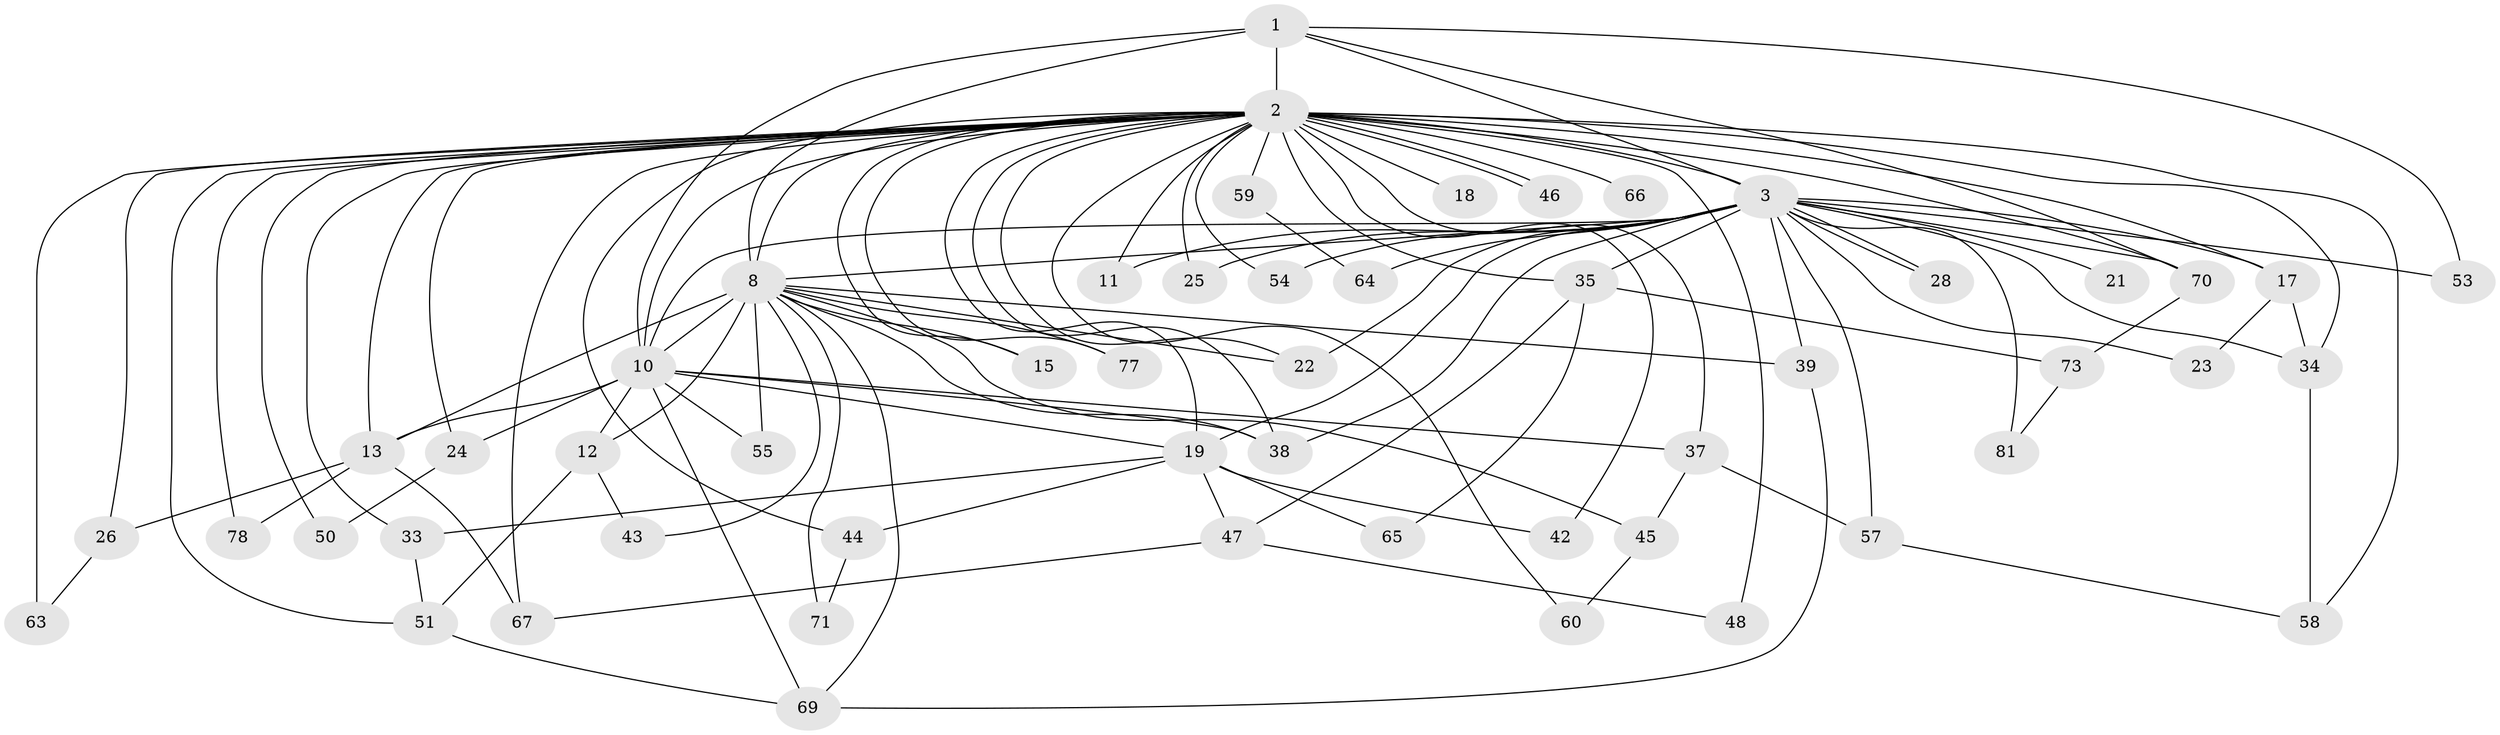 // original degree distribution, {12: 0.009345794392523364, 29: 0.009345794392523364, 22: 0.009345794392523364, 24: 0.028037383177570093, 16: 0.009345794392523364, 14: 0.009345794392523364, 18: 0.009345794392523364, 19: 0.009345794392523364, 2: 0.4953271028037383, 3: 0.24299065420560748, 6: 0.037383177570093455, 4: 0.06542056074766354, 5: 0.04672897196261682, 8: 0.009345794392523364, 7: 0.009345794392523364}
// Generated by graph-tools (version 1.1) at 2025/14/03/09/25 04:14:07]
// undirected, 53 vertices, 114 edges
graph export_dot {
graph [start="1"]
  node [color=gray90,style=filled];
  1;
  2 [super="+52+97+32+83+4+36"];
  3 [super="+61+62+107+96+7+5"];
  8;
  10 [super="+72+41"];
  11;
  12 [super="+20"];
  13;
  15;
  17;
  18;
  19 [super="+29"];
  21;
  22 [super="+75"];
  23;
  24;
  25;
  26;
  28;
  33;
  34 [super="+56"];
  35;
  37 [super="+102"];
  38 [super="+68+76"];
  39;
  42;
  43;
  44;
  45;
  46;
  47 [super="+88"];
  48;
  50;
  51;
  53;
  54;
  55;
  57;
  58 [super="+103"];
  59;
  60;
  63 [super="+80"];
  64;
  65;
  66;
  67;
  69 [super="+91"];
  70;
  71;
  73;
  77;
  78;
  81;
  1 -- 2 [weight=4];
  1 -- 3 [weight=3];
  1 -- 8;
  1 -- 10 [weight=2];
  1 -- 53;
  1 -- 70;
  2 -- 3 [weight=21];
  2 -- 8 [weight=5];
  2 -- 10 [weight=6];
  2 -- 15;
  2 -- 19 [weight=3];
  2 -- 34 [weight=2];
  2 -- 42;
  2 -- 46;
  2 -- 46;
  2 -- 59 [weight=2];
  2 -- 60;
  2 -- 66 [weight=2];
  2 -- 78;
  2 -- 67;
  2 -- 50;
  2 -- 37 [weight=2];
  2 -- 54;
  2 -- 63 [weight=2];
  2 -- 70;
  2 -- 11;
  2 -- 13;
  2 -- 77;
  2 -- 17;
  2 -- 18 [weight=2];
  2 -- 22 [weight=4];
  2 -- 24;
  2 -- 25;
  2 -- 26;
  2 -- 33;
  2 -- 35;
  2 -- 38 [weight=2];
  2 -- 44;
  2 -- 48;
  2 -- 51;
  2 -- 58;
  3 -- 8 [weight=3];
  3 -- 10 [weight=4];
  3 -- 17 [weight=2];
  3 -- 28;
  3 -- 28;
  3 -- 35;
  3 -- 39;
  3 -- 57;
  3 -- 64;
  3 -- 38;
  3 -- 19 [weight=3];
  3 -- 34;
  3 -- 70 [weight=2];
  3 -- 53;
  3 -- 54;
  3 -- 23;
  3 -- 22;
  3 -- 11;
  3 -- 81 [weight=2];
  3 -- 21;
  3 -- 25;
  8 -- 10;
  8 -- 12 [weight=2];
  8 -- 13;
  8 -- 15;
  8 -- 38 [weight=2];
  8 -- 39;
  8 -- 43;
  8 -- 45;
  8 -- 55;
  8 -- 71;
  8 -- 77;
  8 -- 69;
  8 -- 22;
  10 -- 12;
  10 -- 13;
  10 -- 24;
  10 -- 55;
  10 -- 69;
  10 -- 19;
  10 -- 37;
  10 -- 38;
  12 -- 43;
  12 -- 51;
  13 -- 26;
  13 -- 67;
  13 -- 78;
  17 -- 23;
  17 -- 34;
  19 -- 33;
  19 -- 44;
  19 -- 47;
  19 -- 65;
  19 -- 42;
  24 -- 50;
  26 -- 63;
  33 -- 51;
  34 -- 58;
  35 -- 47;
  35 -- 65;
  35 -- 73;
  37 -- 45;
  37 -- 57;
  39 -- 69;
  44 -- 71;
  45 -- 60;
  47 -- 48;
  47 -- 67;
  51 -- 69;
  57 -- 58;
  59 -- 64;
  70 -- 73;
  73 -- 81;
}
